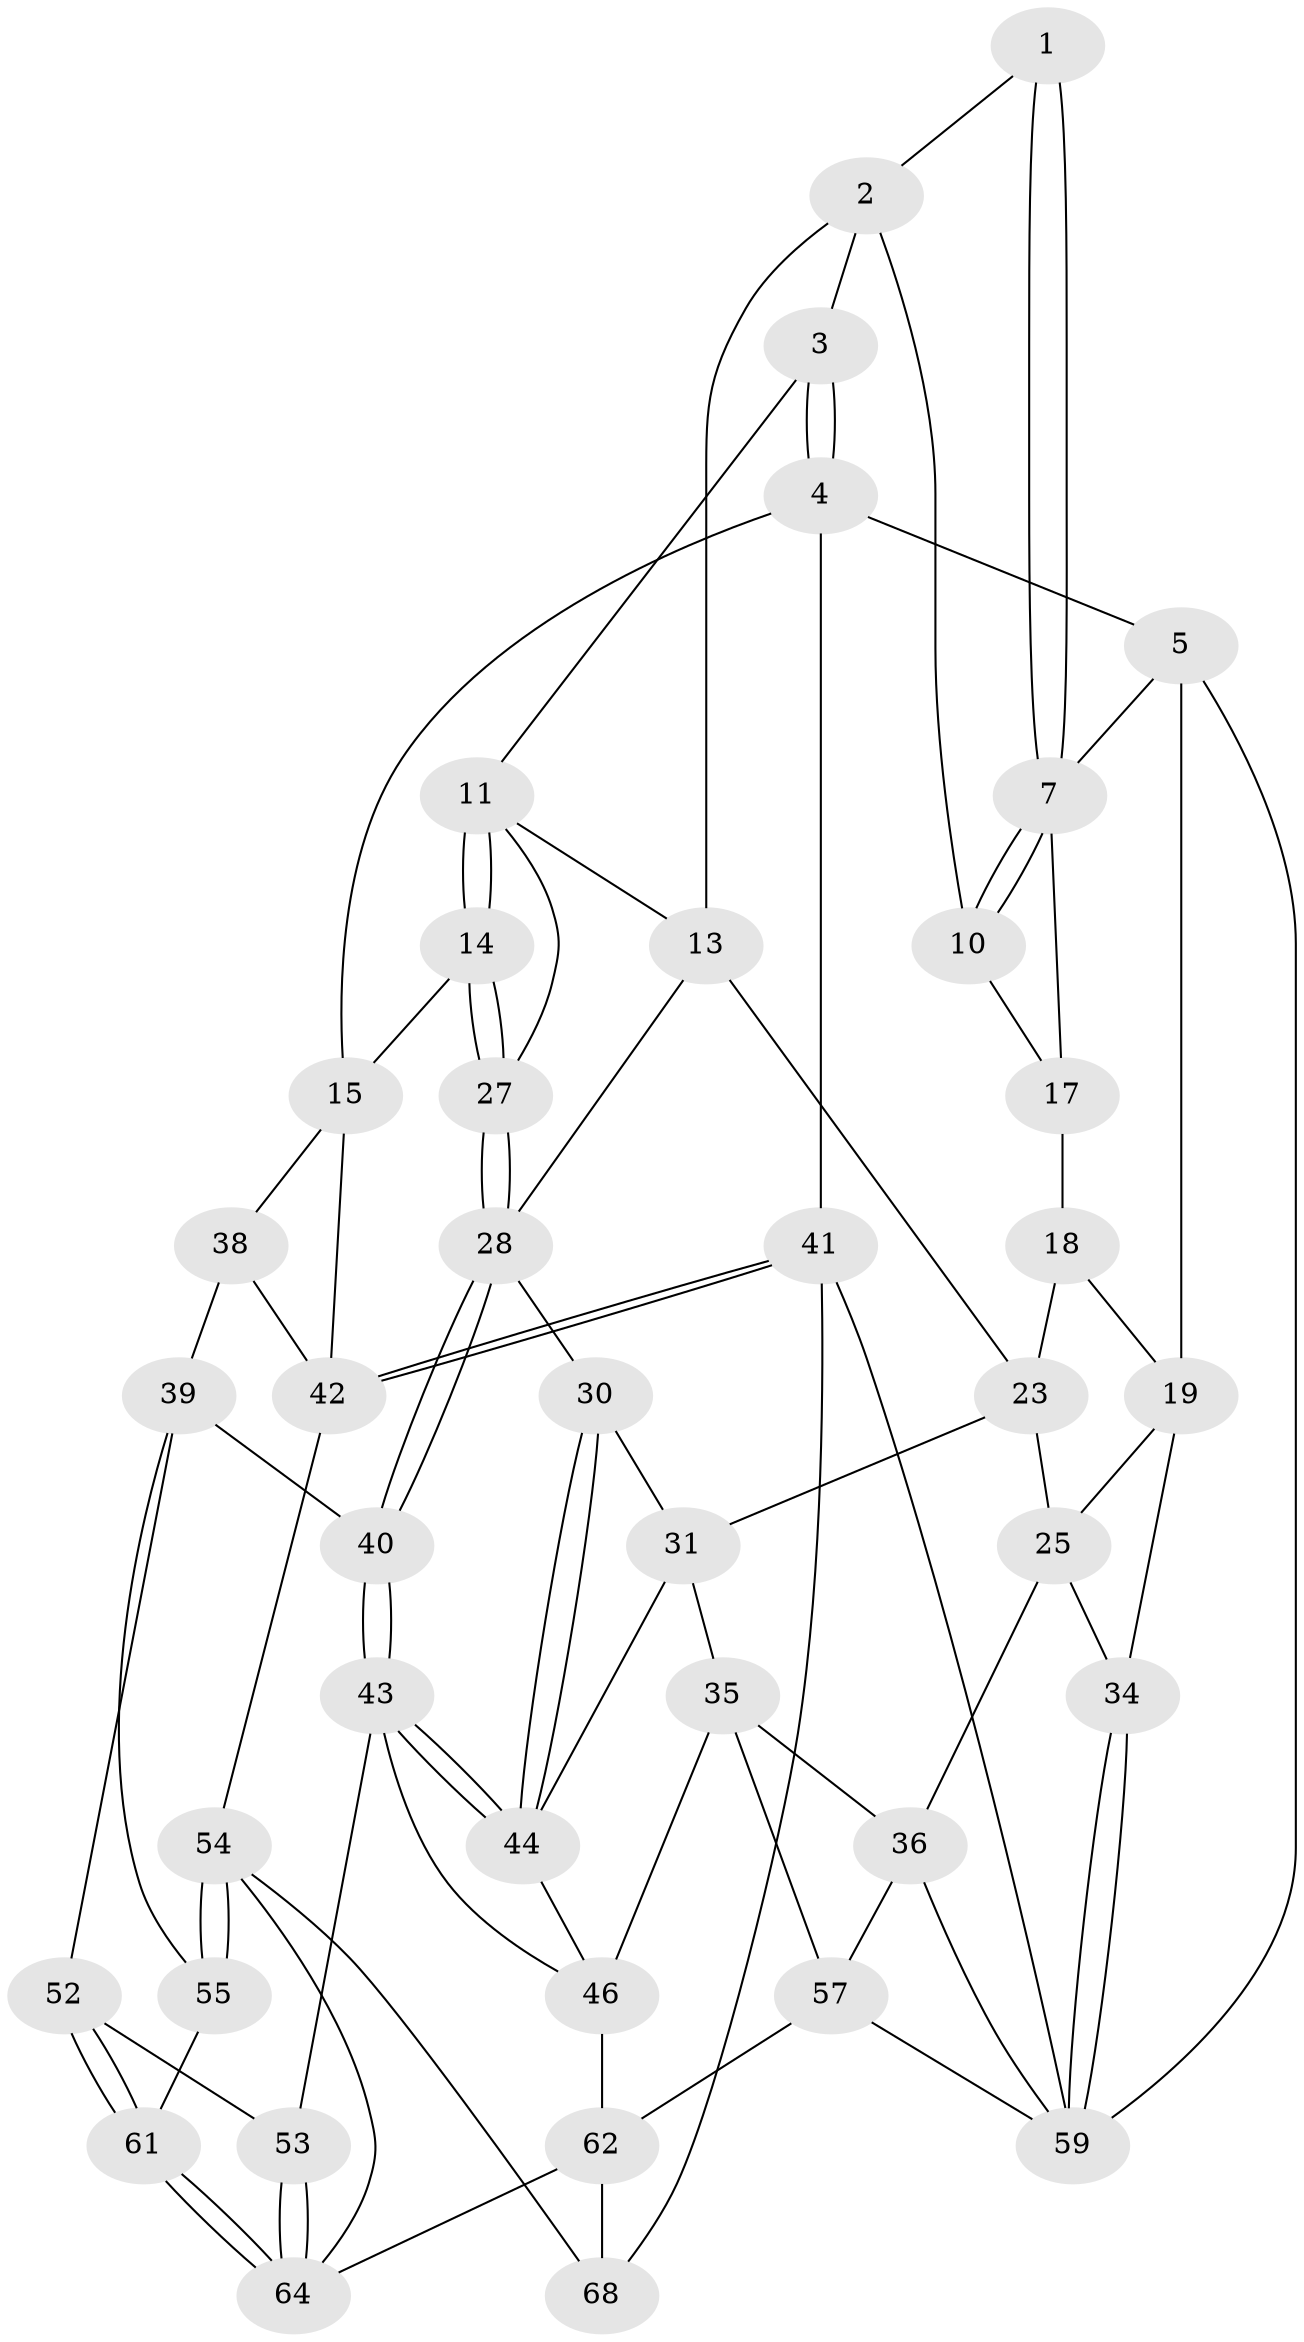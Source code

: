 // original degree distribution, {3: 0.029411764705882353, 4: 0.25, 5: 0.5, 6: 0.22058823529411764}
// Generated by graph-tools (version 1.1) at 2025/42/03/06/25 10:42:26]
// undirected, 41 vertices, 90 edges
graph export_dot {
graph [start="1"]
  node [color=gray90,style=filled];
  1 [pos="+0.22790826002673897+0"];
  2 [pos="+0.6428911703771603+0",super="+9"];
  3 [pos="+0.6789920499968706+0"];
  4 [pos="+1+0",super="+16"];
  5 [pos="+0+0",super="+6"];
  7 [pos="+0.3364601791450024+0.07761543673598047",super="+8"];
  10 [pos="+0.4456465930112213+0.1571167031472465"];
  11 [pos="+0.7345560245766675+0.05295264670875915",super="+12"];
  13 [pos="+0.5393063515769259+0.2414439856842541",super="+26"];
  14 [pos="+0.8150446123163987+0.3372006083001343"];
  15 [pos="+0.8688631267785136+0.33287381793024573",super="+37"];
  17 [pos="+0.19809827373854455+0.1430967618898895",super="+21"];
  18 [pos="+0.19172095980347928+0.14813749840225565",super="+22"];
  19 [pos="+0.0884618753920648+0.16915924721991216",super="+20"];
  23 [pos="+0.26283980734894563+0.37020870606608564",super="+24"];
  25 [pos="+0.12128562566949014+0.39484455445263783",super="+33"];
  27 [pos="+0.7188435492475922+0.38570758726420273"];
  28 [pos="+0.6608597270211213+0.5070622215459522",super="+29"];
  30 [pos="+0.3955712044412877+0.5820052227919955"];
  31 [pos="+0.3734443246383279+0.5955734350939174",super="+32"];
  34 [pos="+0+0.5734621196035067"];
  35 [pos="+0.17768923334934986+0.6619955136919853",super="+47"];
  36 [pos="+0.16361577339446992+0.661381884603371",super="+58"];
  38 [pos="+0.7902840066158463+0.6442566485749063"];
  39 [pos="+0.6924974191836197+0.5958437861526392",super="+51"];
  40 [pos="+0.6708221401291374+0.5672544381983715"];
  41 [pos="+1+0.7732883391545986",super="+56"];
  42 [pos="+1+0.7720161472890332",super="+48"];
  43 [pos="+0.5423930733528313+0.7208852622156384",super="+49"];
  44 [pos="+0.4915164343935915+0.6987295761324879",super="+45"];
  46 [pos="+0.3576930931824816+0.7777698935452823",super="+50"];
  52 [pos="+0.6564348113632469+0.8047857263228511"];
  53 [pos="+0.5957186121799387+0.8449093415481326"];
  54 [pos="+0.8761267980852941+0.8578344918617368",super="+67"];
  55 [pos="+0.7655110059216105+0.8295098287074801"];
  57 [pos="+0.24509800316415878+0.8463869225774929",super="+63"];
  59 [pos="+0+1",super="+60"];
  61 [pos="+0.7087692627063155+0.8836845625103145"];
  62 [pos="+0.38796335859601166+1",super="+66"];
  64 [pos="+0.6340610198153874+0.982889231816453",super="+65"];
  68 [pos="+0.9277830143021352+1"];
  1 -- 2;
  1 -- 7;
  1 -- 7;
  2 -- 3;
  2 -- 10;
  2 -- 13;
  3 -- 4;
  3 -- 4;
  3 -- 11;
  4 -- 5;
  4 -- 41 [weight=2];
  4 -- 15;
  5 -- 59;
  5 -- 19;
  5 -- 7;
  7 -- 10;
  7 -- 10;
  7 -- 17;
  10 -- 17;
  11 -- 14;
  11 -- 14;
  11 -- 27;
  11 -- 13;
  13 -- 23;
  13 -- 28;
  14 -- 15;
  14 -- 27;
  14 -- 27;
  15 -- 42;
  15 -- 38;
  17 -- 18 [weight=2];
  18 -- 19;
  18 -- 23;
  19 -- 25;
  19 -- 34;
  23 -- 25;
  23 -- 31;
  25 -- 34;
  25 -- 36;
  27 -- 28;
  27 -- 28;
  28 -- 40;
  28 -- 40;
  28 -- 30;
  30 -- 31;
  30 -- 44;
  30 -- 44;
  31 -- 35;
  31 -- 44;
  34 -- 59;
  34 -- 59;
  35 -- 36;
  35 -- 57;
  35 -- 46;
  36 -- 57;
  36 -- 59;
  38 -- 39;
  38 -- 42;
  39 -- 40;
  39 -- 52;
  39 -- 55;
  40 -- 43;
  40 -- 43;
  41 -- 42;
  41 -- 42;
  41 -- 59;
  41 -- 68;
  42 -- 54;
  43 -- 44;
  43 -- 44;
  43 -- 53;
  43 -- 46;
  44 -- 46;
  46 -- 62;
  52 -- 53;
  52 -- 61;
  52 -- 61;
  53 -- 64;
  53 -- 64;
  54 -- 55;
  54 -- 55;
  54 -- 64;
  54 -- 68;
  55 -- 61;
  57 -- 59;
  57 -- 62;
  61 -- 64;
  61 -- 64;
  62 -- 64;
  62 -- 68;
}
